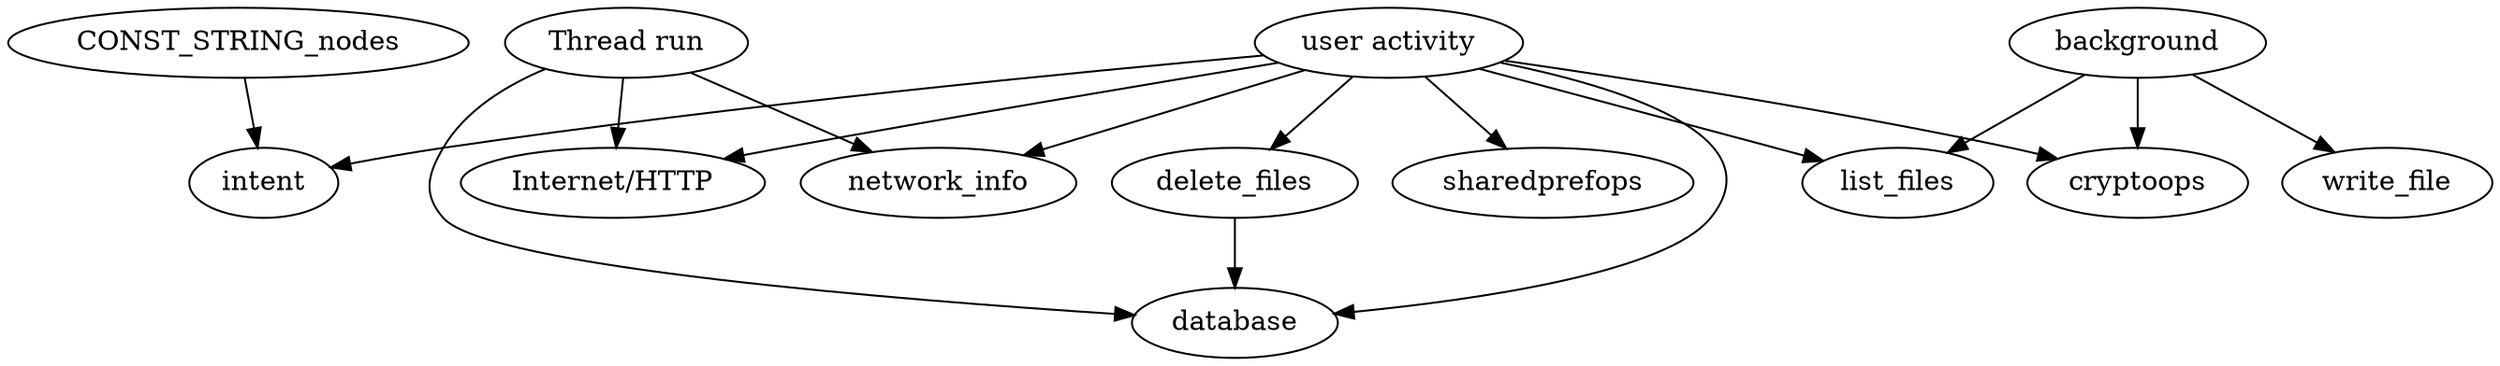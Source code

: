 strict digraph  {
	graph ["graph"="{}"];
	cryptoops	 [domain=library,
		type=merged];
	intent	 [domain=library,
		type=merged];
	"Internet/HTTP"	 [domain=library,
		type=merged];
	database	 [domain=library,
		type=merged];
	sharedprefops	 [domain=library,
		type=merged];
	CONST_STRING_nodes	 [domain=library,
		type=CONST_STRING];
	CONST_STRING_nodes -> intent	 [type=DEP];
	network_info	 [domain=library,
		type=merged];
	delete_files	 [domain=library,
		type=merged];
	delete_files -> database	 [type=DEP];
	list_files	 [domain=library,
		type=merged];
	write_file	 [domain=library,
		type=merged];
	"user activity"	 [domain=library,
		type=entrypoint];
	"user activity" -> database	 [type=DEP];
	"user activity" -> list_files	 [type=DEP];
	"user activity" -> delete_files	 [type=DEP];
	"user activity" -> cryptoops	 [type=DEP];
	"user activity" -> sharedprefops	 [type=DEP];
	"user activity" -> intent	 [type=DEP];
	"user activity" -> "Internet/HTTP"	 [type=DEP];
	"user activity" -> network_info	 [type=DEP];
	background	 [domain=library,
		type=entrypoint];
	background -> list_files	 [type=DEP];
	background -> cryptoops	 [type=DEP];
	background -> write_file	 [type=DEP];
	"Thread run"	 [domain=library,
		type=entrypoint];
	"Thread run" -> database	 [type=DEP];
	"Thread run" -> "Internet/HTTP"	 [type=DEP];
	"Thread run" -> network_info	 [type=DEP];
}
